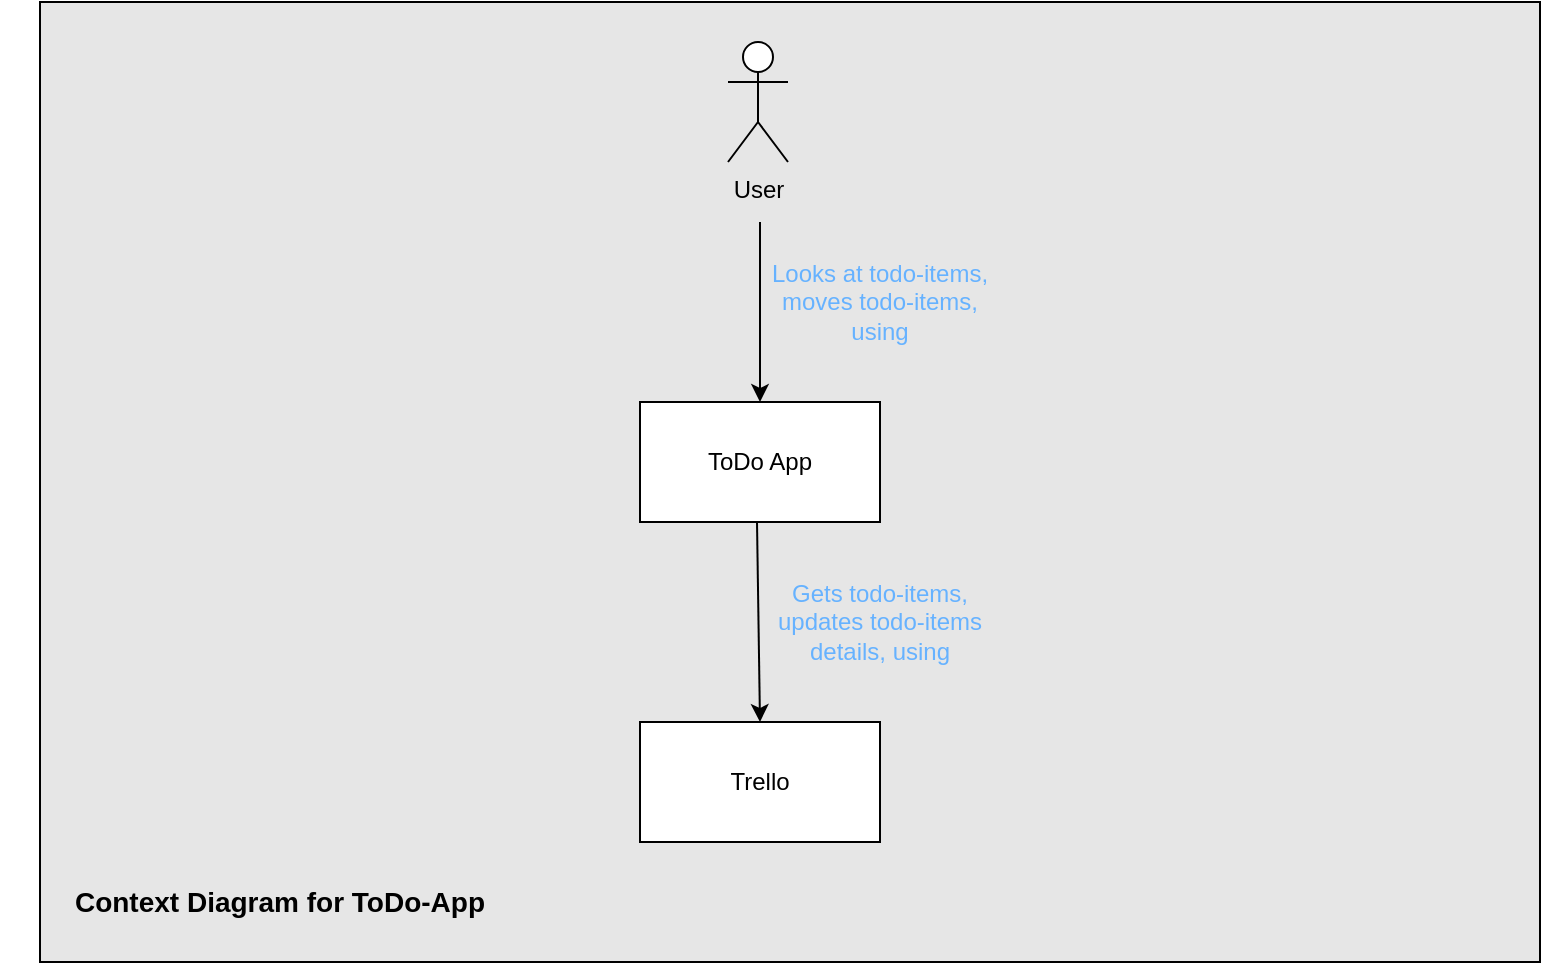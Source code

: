 <mxfile version="13.6.5">
    <diagram id="Oftiqwas9s7TzFFiBCb9" name="Page-1">
        <mxGraphModel dx="1062" dy="900" grid="1" gridSize="10" guides="1" tooltips="1" connect="1" arrows="1" fold="1" page="1" pageScale="1" pageWidth="827" pageHeight="1169" math="0" shadow="0">
            <root>
                <mxCell id="0"/>
                <mxCell id="1" parent="0"/>
                <mxCell id="11" value="" style="rounded=0;whiteSpace=wrap;html=1;fontSize=14;fontColor=#000000;fillColor=#E6E6E6;" vertex="1" parent="1">
                    <mxGeometry x="40" y="120" width="750" height="480" as="geometry"/>
                </mxCell>
                <mxCell id="2" value="ToDo App" style="rounded=0;whiteSpace=wrap;html=1;" vertex="1" parent="1">
                    <mxGeometry x="340" y="320" width="120" height="60" as="geometry"/>
                </mxCell>
                <mxCell id="3" value="User" style="shape=umlActor;verticalLabelPosition=bottom;verticalAlign=top;html=1;outlineConnect=0;" vertex="1" parent="1">
                    <mxGeometry x="384" y="140" width="30" height="60" as="geometry"/>
                </mxCell>
                <mxCell id="4" value="" style="endArrow=classic;html=1;entryX=0.5;entryY=0;entryDx=0;entryDy=0;" edge="1" parent="1" target="2">
                    <mxGeometry width="50" height="50" relative="1" as="geometry">
                        <mxPoint x="400" y="230" as="sourcePoint"/>
                        <mxPoint x="490" y="430" as="targetPoint"/>
                    </mxGeometry>
                </mxCell>
                <mxCell id="5" value="Looks at todo-items, moves todo-items, using" style="text;html=1;strokeColor=none;fillColor=none;align=center;verticalAlign=middle;whiteSpace=wrap;rounded=0;fontColor=#66B2FF;" vertex="1" parent="1">
                    <mxGeometry x="400" y="260" width="120" height="20" as="geometry"/>
                </mxCell>
                <mxCell id="7" value="Trello" style="rounded=0;whiteSpace=wrap;html=1;" vertex="1" parent="1">
                    <mxGeometry x="340" y="480" width="120" height="60" as="geometry"/>
                </mxCell>
                <mxCell id="8" value="" style="endArrow=classic;html=1;entryX=0.5;entryY=0;entryDx=0;entryDy=0;" edge="1" parent="1" target="7">
                    <mxGeometry width="50" height="50" relative="1" as="geometry">
                        <mxPoint x="398.5" y="380" as="sourcePoint"/>
                        <mxPoint x="398.5" y="470" as="targetPoint"/>
                    </mxGeometry>
                </mxCell>
                <mxCell id="9" value="Gets todo-items, updates todo-items details, using" style="text;html=1;strokeColor=none;fillColor=none;align=center;verticalAlign=middle;whiteSpace=wrap;rounded=0;fontColor=#66B2FF;" vertex="1" parent="1">
                    <mxGeometry x="400" y="420" width="120" height="20" as="geometry"/>
                </mxCell>
                <mxCell id="10" value="Context Diagram for ToDo-App" style="text;html=1;strokeColor=none;fillColor=none;align=center;verticalAlign=middle;whiteSpace=wrap;rounded=0;fontStyle=1;fontSize=14;" vertex="1" parent="1">
                    <mxGeometry x="20" y="570" width="280" as="geometry"/>
                </mxCell>
            </root>
        </mxGraphModel>
    </diagram>
</mxfile>